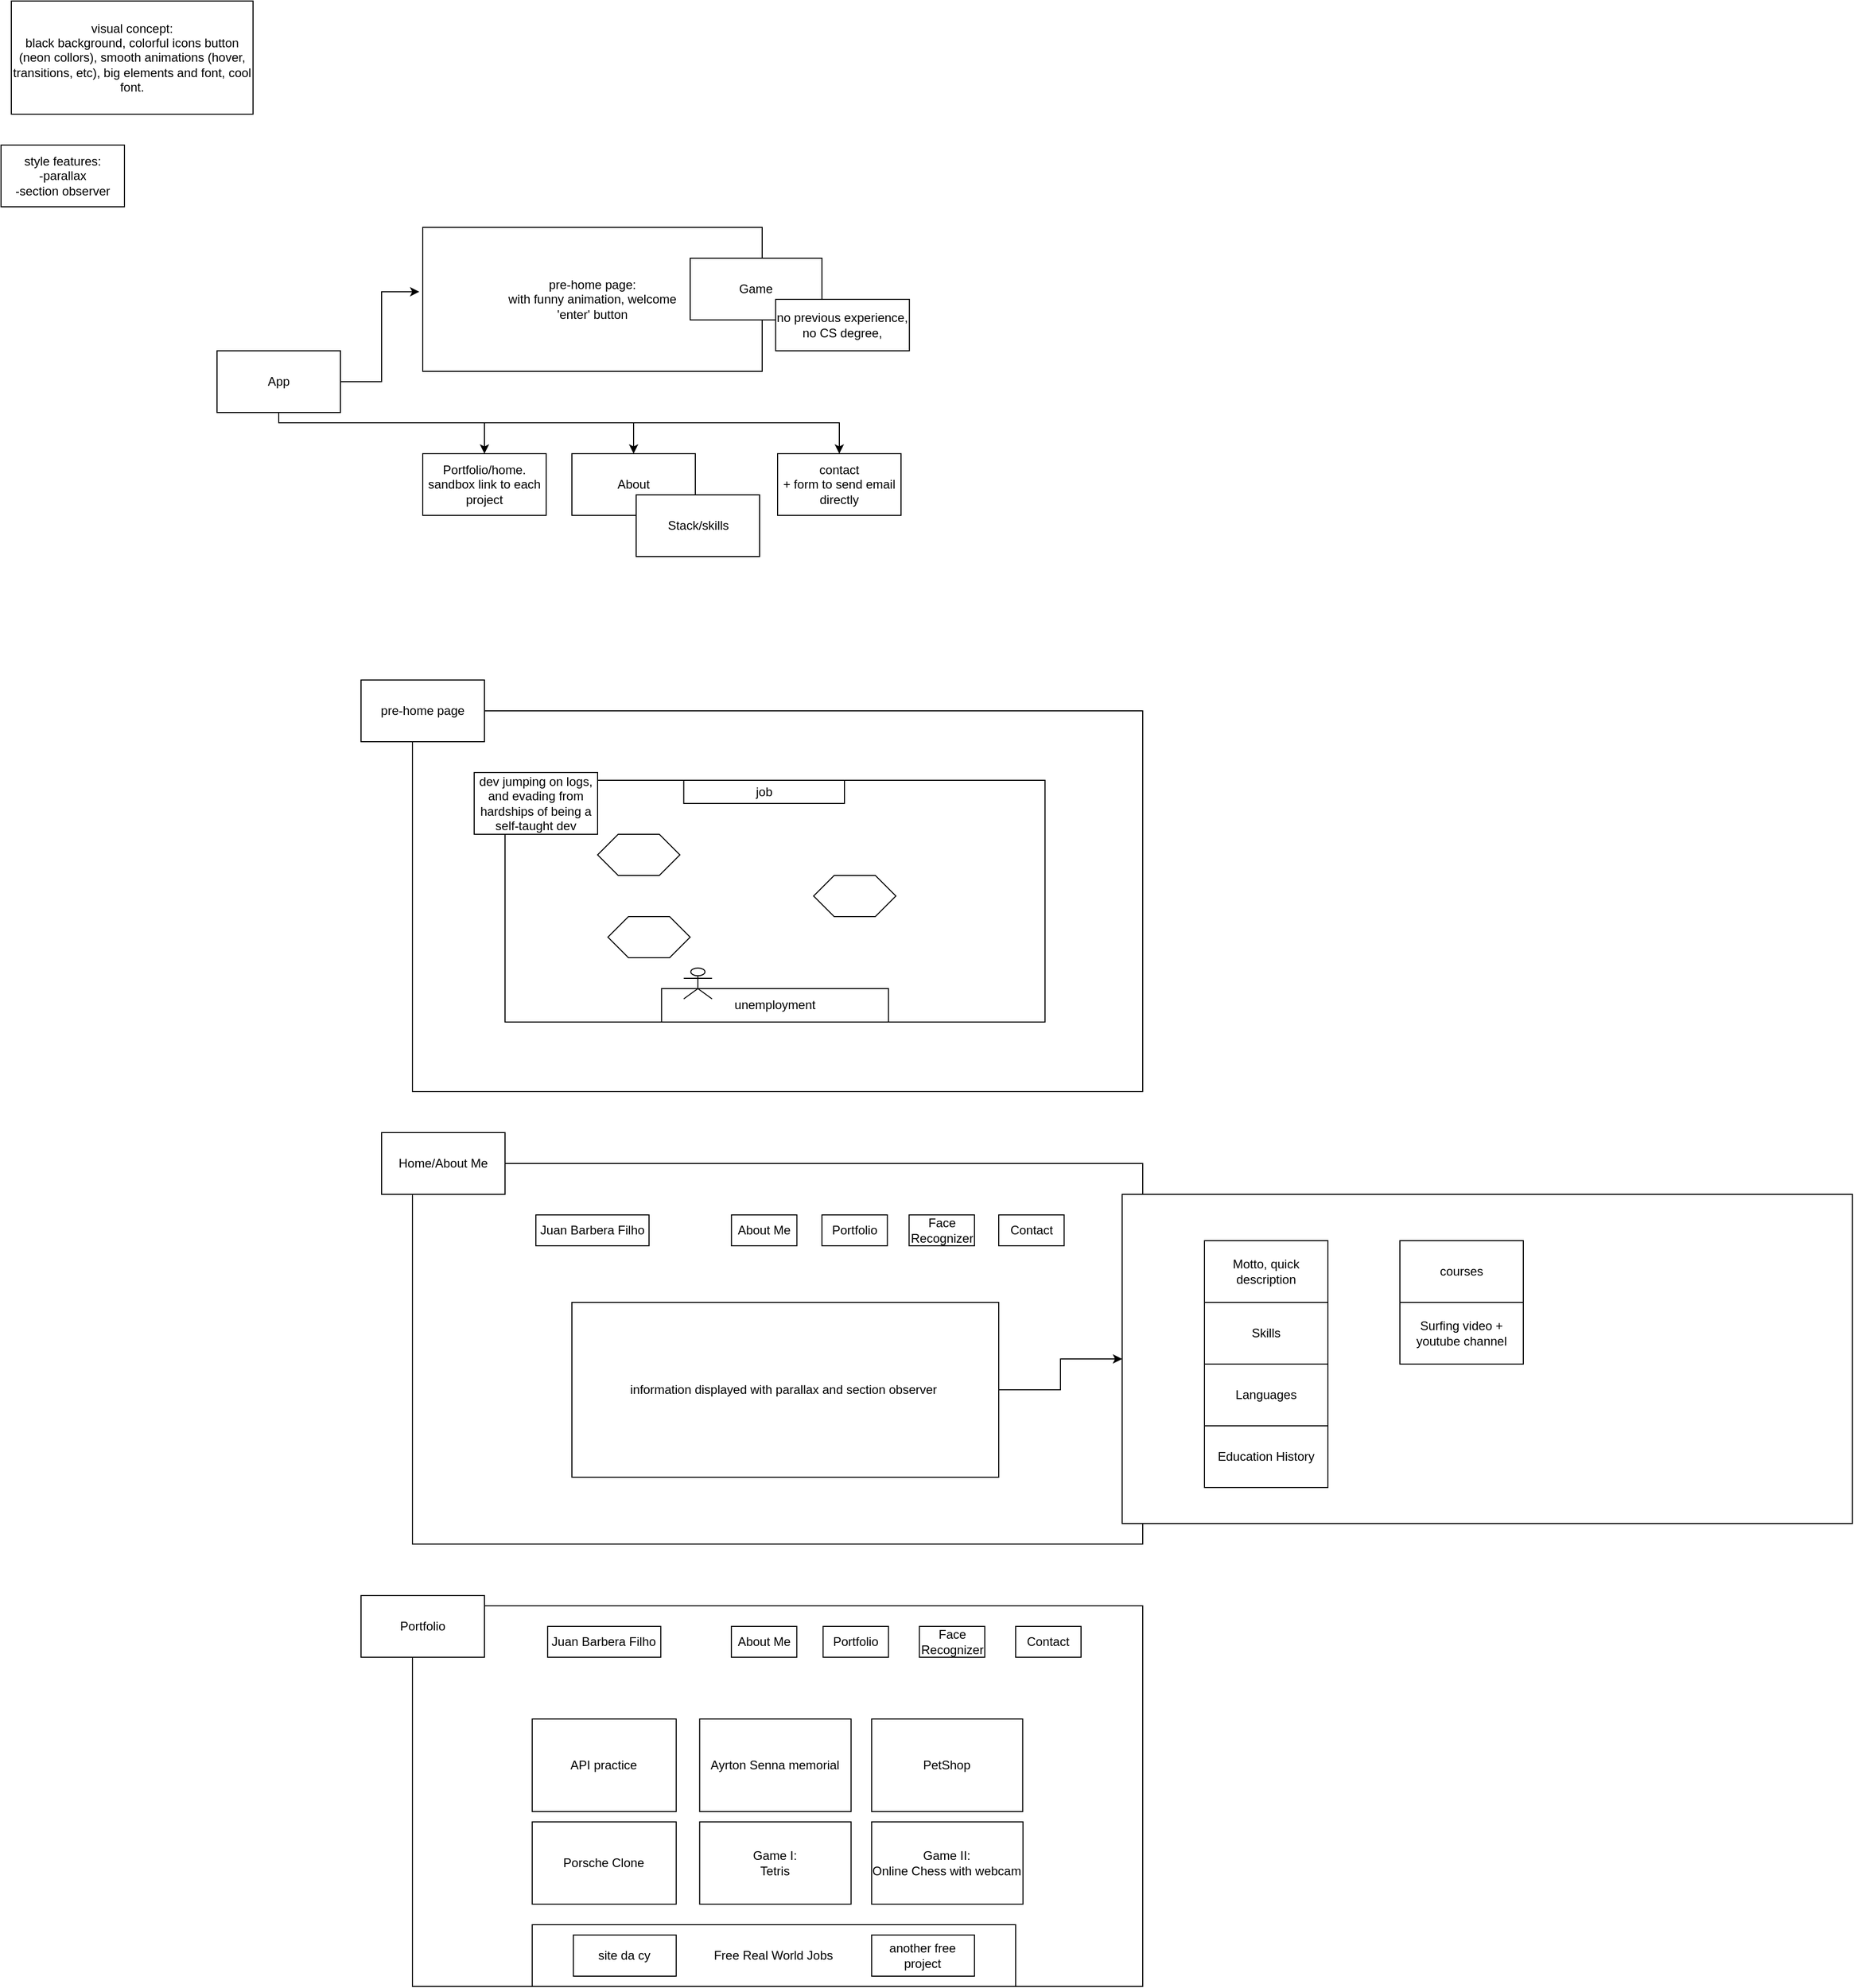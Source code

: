 <mxfile version="16.5.6" type="github">
  <diagram id="Mp5IYmiqdGt_C0A2nhaZ" name="Page-1">
    <mxGraphModel dx="2544" dy="1941" grid="1" gridSize="10" guides="1" tooltips="1" connect="1" arrows="1" fold="1" page="1" pageScale="1" pageWidth="850" pageHeight="1100" math="0" shadow="0">
      <root>
        <mxCell id="0" />
        <mxCell id="1" parent="0" />
        <mxCell id="0NE1rVHN76mkDAG1QykA-1" value="" style="rounded=0;whiteSpace=wrap;html=1;" parent="1" vertex="1">
          <mxGeometry x="70" y="350" width="710" height="370" as="geometry" />
        </mxCell>
        <mxCell id="0NE1rVHN76mkDAG1QykA-2" value="pre-home page:&lt;br&gt;with funny animation, welcome&lt;br&gt;&#39;enter&#39; button" style="rounded=0;whiteSpace=wrap;html=1;" parent="1" vertex="1">
          <mxGeometry x="80" y="-120" width="330" height="140" as="geometry" />
        </mxCell>
        <mxCell id="0NE1rVHN76mkDAG1QykA-3" value="Portfolio/home.&lt;br&gt;sandbox link to each project" style="rounded=0;whiteSpace=wrap;html=1;" parent="1" vertex="1">
          <mxGeometry x="80" y="100" width="120" height="60" as="geometry" />
        </mxCell>
        <mxCell id="0NE1rVHN76mkDAG1QykA-5" value="About&lt;span style=&quot;color: rgba(0 , 0 , 0 , 0) ; font-family: monospace ; font-size: 0px&quot;&gt;%3CmxGraphModel%3E%3Croot%3E%3CmxCell%20id%3D%220%22%2F%3E%3CmxCell%20id%3D%221%22%20parent%3D%220%22%2F%3E%3CmxCell%20id%3D%222%22%20value%3D%22pre-home%20page%26lt%3Bbr%26gt%3Bwith%20funny%20animation%26lt%3Bbr%26gt%3B&#39;enter&#39;%20button%22%20style%3D%22rounded%3D0%3BwhiteSpace%3Dwrap%3Bhtml%3D1%3B%22%20vertex%3D%221%22%20parent%3D%221%22%3E%3CmxGeometry%20x%3D%2260%22%20y%3D%2240%22%20width%3D%22120%22%20height%3D%2260%22%20as%3D%22geometry%22%2F%3E%3C%2FmxCell%3E%3C%2Froot%3E%3C%2FmxGraphModel%3E&lt;/span&gt;" style="rounded=0;whiteSpace=wrap;html=1;" parent="1" vertex="1">
          <mxGeometry x="225" y="100" width="120" height="60" as="geometry" />
        </mxCell>
        <mxCell id="0NE1rVHN76mkDAG1QykA-6" value="contact&lt;br&gt;+ form to send email directly" style="rounded=0;whiteSpace=wrap;html=1;" parent="1" vertex="1">
          <mxGeometry x="425" y="100" width="120" height="60" as="geometry" />
        </mxCell>
        <mxCell id="0NE1rVHN76mkDAG1QykA-13" value="Game" style="rounded=0;whiteSpace=wrap;html=1;" parent="1" vertex="1">
          <mxGeometry x="340" y="-90" width="128.12" height="60" as="geometry" />
        </mxCell>
        <mxCell id="0NE1rVHN76mkDAG1QykA-14" value="no previous experience,&lt;br&gt;no CS degree,&lt;br&gt;" style="rounded=0;whiteSpace=wrap;html=1;" parent="1" vertex="1">
          <mxGeometry x="423.12" y="-50" width="130" height="50" as="geometry" />
        </mxCell>
        <mxCell id="0NE1rVHN76mkDAG1QykA-15" value="visual concept:&lt;br&gt;black background, colorful icons button (neon collors), smooth animations (hover, transitions, etc), big elements and font, cool font." style="rounded=0;whiteSpace=wrap;html=1;" parent="1" vertex="1">
          <mxGeometry x="-320" y="-340" width="235" height="110" as="geometry" />
        </mxCell>
        <mxCell id="0NE1rVHN76mkDAG1QykA-16" value="style features:&lt;br&gt;-parallax&lt;br&gt;-section observer&lt;br&gt;" style="rounded=0;whiteSpace=wrap;html=1;" parent="1" vertex="1">
          <mxGeometry x="-330" y="-200" width="120" height="60" as="geometry" />
        </mxCell>
        <mxCell id="TyC7K5R4eZDnAL78Thtk-1" value="pre-home page" style="rounded=0;whiteSpace=wrap;html=1;" vertex="1" parent="1">
          <mxGeometry x="20" y="320" width="120" height="60" as="geometry" />
        </mxCell>
        <mxCell id="TyC7K5R4eZDnAL78Thtk-2" value="" style="rounded=0;whiteSpace=wrap;html=1;" vertex="1" parent="1">
          <mxGeometry x="160" y="417.5" width="525" height="235" as="geometry" />
        </mxCell>
        <mxCell id="TyC7K5R4eZDnAL78Thtk-3" value="dev jumping on logs, and evading from hardships of being a self-taught dev" style="rounded=0;whiteSpace=wrap;html=1;" vertex="1" parent="1">
          <mxGeometry x="130" y="410" width="120" height="60" as="geometry" />
        </mxCell>
        <mxCell id="TyC7K5R4eZDnAL78Thtk-7" value="" style="shape=hexagon;perimeter=hexagonPerimeter2;whiteSpace=wrap;html=1;fixedSize=1;" vertex="1" parent="1">
          <mxGeometry x="260" y="550" width="80" height="40" as="geometry" />
        </mxCell>
        <mxCell id="TyC7K5R4eZDnAL78Thtk-8" value="" style="shape=hexagon;perimeter=hexagonPerimeter2;whiteSpace=wrap;html=1;fixedSize=1;" vertex="1" parent="1">
          <mxGeometry x="460" y="510" width="80" height="40" as="geometry" />
        </mxCell>
        <mxCell id="TyC7K5R4eZDnAL78Thtk-9" value="" style="shape=hexagon;perimeter=hexagonPerimeter2;whiteSpace=wrap;html=1;fixedSize=1;" vertex="1" parent="1">
          <mxGeometry x="250" y="470" width="80" height="40" as="geometry" />
        </mxCell>
        <mxCell id="TyC7K5R4eZDnAL78Thtk-11" value="job" style="rounded=0;whiteSpace=wrap;html=1;" vertex="1" parent="1">
          <mxGeometry x="333.75" y="417.5" width="156.25" height="22.5" as="geometry" />
        </mxCell>
        <mxCell id="TyC7K5R4eZDnAL78Thtk-12" value="unemployment" style="rounded=0;whiteSpace=wrap;html=1;" vertex="1" parent="1">
          <mxGeometry x="312.19" y="620" width="220.62" height="32.5" as="geometry" />
        </mxCell>
        <mxCell id="TyC7K5R4eZDnAL78Thtk-5" value="" style="shape=umlActor;verticalLabelPosition=bottom;verticalAlign=top;html=1;outlineConnect=0;" vertex="1" parent="1">
          <mxGeometry x="333.75" y="600" width="27.5" height="30" as="geometry" />
        </mxCell>
        <mxCell id="0NE1rVHN76mkDAG1QykA-4" value="Stack/skills" style="rounded=0;whiteSpace=wrap;html=1;" parent="1" vertex="1">
          <mxGeometry x="287.5" y="140" width="120" height="60" as="geometry" />
        </mxCell>
        <mxCell id="TyC7K5R4eZDnAL78Thtk-18" value="" style="rounded=0;whiteSpace=wrap;html=1;" vertex="1" parent="1">
          <mxGeometry x="70" y="1220" width="710" height="370" as="geometry" />
        </mxCell>
        <mxCell id="TyC7K5R4eZDnAL78Thtk-19" value="Portfolio" style="rounded=0;whiteSpace=wrap;html=1;" vertex="1" parent="1">
          <mxGeometry x="20" y="1210" width="120" height="60" as="geometry" />
        </mxCell>
        <mxCell id="TyC7K5R4eZDnAL78Thtk-24" style="edgeStyle=orthogonalEdgeStyle;rounded=0;orthogonalLoop=1;jettySize=auto;html=1;entryX=-0.01;entryY=0.447;entryDx=0;entryDy=0;entryPerimeter=0;" edge="1" parent="1" source="TyC7K5R4eZDnAL78Thtk-23" target="0NE1rVHN76mkDAG1QykA-2">
          <mxGeometry relative="1" as="geometry" />
        </mxCell>
        <mxCell id="TyC7K5R4eZDnAL78Thtk-25" style="edgeStyle=orthogonalEdgeStyle;rounded=0;orthogonalLoop=1;jettySize=auto;html=1;" edge="1" parent="1" source="TyC7K5R4eZDnAL78Thtk-23" target="0NE1rVHN76mkDAG1QykA-3">
          <mxGeometry relative="1" as="geometry">
            <Array as="points">
              <mxPoint x="-60" y="70" />
              <mxPoint x="140" y="70" />
            </Array>
          </mxGeometry>
        </mxCell>
        <mxCell id="TyC7K5R4eZDnAL78Thtk-26" style="edgeStyle=orthogonalEdgeStyle;rounded=0;orthogonalLoop=1;jettySize=auto;html=1;entryX=0.5;entryY=0;entryDx=0;entryDy=0;" edge="1" parent="1" source="TyC7K5R4eZDnAL78Thtk-23" target="0NE1rVHN76mkDAG1QykA-5">
          <mxGeometry relative="1" as="geometry">
            <Array as="points">
              <mxPoint x="-60" y="70" />
              <mxPoint x="285" y="70" />
            </Array>
          </mxGeometry>
        </mxCell>
        <mxCell id="TyC7K5R4eZDnAL78Thtk-27" style="edgeStyle=orthogonalEdgeStyle;rounded=0;orthogonalLoop=1;jettySize=auto;html=1;entryX=0.5;entryY=0;entryDx=0;entryDy=0;" edge="1" parent="1" source="TyC7K5R4eZDnAL78Thtk-23" target="0NE1rVHN76mkDAG1QykA-6">
          <mxGeometry relative="1" as="geometry">
            <Array as="points">
              <mxPoint x="-60" y="70" />
              <mxPoint x="485" y="70" />
            </Array>
          </mxGeometry>
        </mxCell>
        <mxCell id="TyC7K5R4eZDnAL78Thtk-23" value="App" style="rounded=0;whiteSpace=wrap;html=1;" vertex="1" parent="1">
          <mxGeometry x="-120" width="120" height="60" as="geometry" />
        </mxCell>
        <mxCell id="TyC7K5R4eZDnAL78Thtk-28" value="API practice" style="rounded=0;whiteSpace=wrap;html=1;" vertex="1" parent="1">
          <mxGeometry x="186.41" y="1330" width="140" height="90" as="geometry" />
        </mxCell>
        <mxCell id="TyC7K5R4eZDnAL78Thtk-29" value="Ayrton Senna memorial" style="rounded=0;whiteSpace=wrap;html=1;" vertex="1" parent="1">
          <mxGeometry x="349.22" y="1330" width="147.19" height="90" as="geometry" />
        </mxCell>
        <mxCell id="TyC7K5R4eZDnAL78Thtk-32" value="Porsche Clone" style="rounded=0;whiteSpace=wrap;html=1;" vertex="1" parent="1">
          <mxGeometry x="186.41" y="1430" width="140" height="80" as="geometry" />
        </mxCell>
        <mxCell id="TyC7K5R4eZDnAL78Thtk-33" value="PetShop" style="rounded=0;whiteSpace=wrap;html=1;" vertex="1" parent="1">
          <mxGeometry x="516.41" y="1330" width="146.88" height="90" as="geometry" />
        </mxCell>
        <mxCell id="TyC7K5R4eZDnAL78Thtk-34" value="Game I:&lt;br&gt;Tetris" style="rounded=0;whiteSpace=wrap;html=1;" vertex="1" parent="1">
          <mxGeometry x="349.22" y="1430" width="147.19" height="80" as="geometry" />
        </mxCell>
        <mxCell id="TyC7K5R4eZDnAL78Thtk-35" value="Free Real World Jobs" style="rounded=0;whiteSpace=wrap;html=1;" vertex="1" parent="1">
          <mxGeometry x="186.41" y="1530" width="470" height="60" as="geometry" />
        </mxCell>
        <mxCell id="TyC7K5R4eZDnAL78Thtk-31" value="site da cy" style="rounded=0;whiteSpace=wrap;html=1;" vertex="1" parent="1">
          <mxGeometry x="226.41" y="1540" width="100" height="40" as="geometry" />
        </mxCell>
        <mxCell id="TyC7K5R4eZDnAL78Thtk-36" value="another free project" style="rounded=0;whiteSpace=wrap;html=1;" vertex="1" parent="1">
          <mxGeometry x="516.41" y="1540" width="100" height="40" as="geometry" />
        </mxCell>
        <mxCell id="TyC7K5R4eZDnAL78Thtk-37" value="Game II:&lt;br&gt;Online Chess with webcam" style="rounded=0;whiteSpace=wrap;html=1;" vertex="1" parent="1">
          <mxGeometry x="516.41" y="1430" width="147.19" height="80" as="geometry" />
        </mxCell>
        <mxCell id="TyC7K5R4eZDnAL78Thtk-38" value="Juan Barbera Filho" style="rounded=0;whiteSpace=wrap;html=1;" vertex="1" parent="1">
          <mxGeometry x="201.41" y="1240" width="110" height="30" as="geometry" />
        </mxCell>
        <mxCell id="TyC7K5R4eZDnAL78Thtk-39" value="" style="rounded=0;whiteSpace=wrap;html=1;" vertex="1" parent="1">
          <mxGeometry x="70" y="790" width="710" height="370" as="geometry" />
        </mxCell>
        <mxCell id="TyC7K5R4eZDnAL78Thtk-40" value="Home/About Me" style="rounded=0;whiteSpace=wrap;html=1;" vertex="1" parent="1">
          <mxGeometry x="40" y="760" width="120" height="60" as="geometry" />
        </mxCell>
        <mxCell id="TyC7K5R4eZDnAL78Thtk-41" value="Juan Barbera Filho" style="rounded=0;whiteSpace=wrap;html=1;" vertex="1" parent="1">
          <mxGeometry x="190.0" y="840" width="110" height="30" as="geometry" />
        </mxCell>
        <mxCell id="TyC7K5R4eZDnAL78Thtk-42" value="About Me" style="rounded=0;whiteSpace=wrap;html=1;" vertex="1" parent="1">
          <mxGeometry x="380.08" y="1240" width="63.59" height="30" as="geometry" />
        </mxCell>
        <mxCell id="TyC7K5R4eZDnAL78Thtk-43" value="Contact" style="rounded=0;whiteSpace=wrap;html=1;" vertex="1" parent="1">
          <mxGeometry x="656.41" y="1240" width="63.59" height="30" as="geometry" />
        </mxCell>
        <mxCell id="TyC7K5R4eZDnAL78Thtk-44" value="Portfolio" style="rounded=0;whiteSpace=wrap;html=1;" vertex="1" parent="1">
          <mxGeometry x="469.22" y="1240" width="63.59" height="30" as="geometry" />
        </mxCell>
        <mxCell id="TyC7K5R4eZDnAL78Thtk-45" value="About Me" style="rounded=0;whiteSpace=wrap;html=1;" vertex="1" parent="1">
          <mxGeometry x="380.16" y="840" width="63.59" height="30" as="geometry" />
        </mxCell>
        <mxCell id="TyC7K5R4eZDnAL78Thtk-46" value="Contact" style="rounded=0;whiteSpace=wrap;html=1;" vertex="1" parent="1">
          <mxGeometry x="640.0" y="840" width="63.59" height="30" as="geometry" />
        </mxCell>
        <mxCell id="TyC7K5R4eZDnAL78Thtk-47" value="Portfolio" style="rounded=0;whiteSpace=wrap;html=1;" vertex="1" parent="1">
          <mxGeometry x="468.12" y="840" width="63.59" height="30" as="geometry" />
        </mxCell>
        <mxCell id="TyC7K5R4eZDnAL78Thtk-58" style="edgeStyle=orthogonalEdgeStyle;rounded=0;orthogonalLoop=1;jettySize=auto;html=1;entryX=0;entryY=0.5;entryDx=0;entryDy=0;" edge="1" parent="1" source="TyC7K5R4eZDnAL78Thtk-48" target="TyC7K5R4eZDnAL78Thtk-51">
          <mxGeometry relative="1" as="geometry" />
        </mxCell>
        <mxCell id="TyC7K5R4eZDnAL78Thtk-48" value="information displayed with parallax and section observer&amp;nbsp;" style="rounded=0;whiteSpace=wrap;html=1;" vertex="1" parent="1">
          <mxGeometry x="225" y="925" width="415" height="170" as="geometry" />
        </mxCell>
        <mxCell id="TyC7K5R4eZDnAL78Thtk-49" value="Face Recognizer" style="rounded=0;whiteSpace=wrap;html=1;" vertex="1" parent="1">
          <mxGeometry x="552.82" y="840" width="63.59" height="30" as="geometry" />
        </mxCell>
        <mxCell id="TyC7K5R4eZDnAL78Thtk-50" value="Face Recognizer" style="rounded=0;whiteSpace=wrap;html=1;" vertex="1" parent="1">
          <mxGeometry x="562.82" y="1240" width="63.59" height="30" as="geometry" />
        </mxCell>
        <mxCell id="TyC7K5R4eZDnAL78Thtk-51" value="" style="rounded=0;whiteSpace=wrap;html=1;" vertex="1" parent="1">
          <mxGeometry x="760" y="820" width="710" height="320" as="geometry" />
        </mxCell>
        <mxCell id="TyC7K5R4eZDnAL78Thtk-52" value="Skills" style="rounded=0;whiteSpace=wrap;html=1;" vertex="1" parent="1">
          <mxGeometry x="840" y="925" width="120" height="60" as="geometry" />
        </mxCell>
        <mxCell id="TyC7K5R4eZDnAL78Thtk-53" value="Education History" style="rounded=0;whiteSpace=wrap;html=1;" vertex="1" parent="1">
          <mxGeometry x="840" y="1045" width="120" height="60" as="geometry" />
        </mxCell>
        <mxCell id="TyC7K5R4eZDnAL78Thtk-55" value="Languages" style="rounded=0;whiteSpace=wrap;html=1;" vertex="1" parent="1">
          <mxGeometry x="840" y="985" width="120" height="60" as="geometry" />
        </mxCell>
        <mxCell id="TyC7K5R4eZDnAL78Thtk-56" value="Surfing video + youtube channel" style="rounded=0;whiteSpace=wrap;html=1;" vertex="1" parent="1">
          <mxGeometry x="1030" y="925" width="120" height="60" as="geometry" />
        </mxCell>
        <mxCell id="TyC7K5R4eZDnAL78Thtk-57" value="courses" style="rounded=0;whiteSpace=wrap;html=1;" vertex="1" parent="1">
          <mxGeometry x="1030" y="865" width="120" height="60" as="geometry" />
        </mxCell>
        <mxCell id="TyC7K5R4eZDnAL78Thtk-59" value="Motto, quick description" style="rounded=0;whiteSpace=wrap;html=1;" vertex="1" parent="1">
          <mxGeometry x="840" y="865" width="120" height="60" as="geometry" />
        </mxCell>
      </root>
    </mxGraphModel>
  </diagram>
</mxfile>
